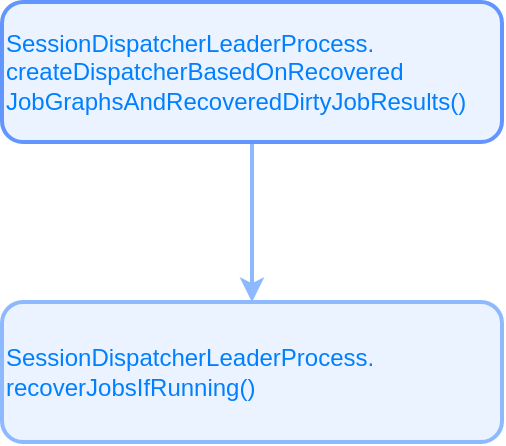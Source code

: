 <mxfile version="20.1.4" type="github">
  <diagram id="C5RBs43oDa-KdzZeNtuy" name="Page-1">
    <mxGraphModel dx="1422" dy="762" grid="1" gridSize="10" guides="1" tooltips="1" connect="1" arrows="1" fold="1" page="1" pageScale="1" pageWidth="827" pageHeight="1169" math="0" shadow="0">
      <root>
        <mxCell id="WIyWlLk6GJQsqaUBKTNV-0" />
        <mxCell id="WIyWlLk6GJQsqaUBKTNV-1" parent="WIyWlLk6GJQsqaUBKTNV-0" />
        <mxCell id="B7HNf2a2jgd1WP8cKd5H-3" value="" style="edgeStyle=orthogonalEdgeStyle;rounded=0;orthogonalLoop=1;jettySize=auto;html=1;fontColor=#007FFF;strokeColor=#8DB9FF;strokeWidth=2;" edge="1" parent="WIyWlLk6GJQsqaUBKTNV-1" source="B7HNf2a2jgd1WP8cKd5H-0" target="B7HNf2a2jgd1WP8cKd5H-2">
          <mxGeometry relative="1" as="geometry" />
        </mxCell>
        <mxCell id="B7HNf2a2jgd1WP8cKd5H-0" value="&lt;font color=&quot;#007fff&quot;&gt;SessionDispatcherLeaderProcess.&lt;br&gt;createDispatcherBasedOnRecovered&lt;br&gt;JobGraphsAndRecoveredDirtyJobResults()&lt;/font&gt;" style="rounded=1;whiteSpace=wrap;html=1;align=left;fillColor=#EAF3FF;strokeColor=#6295FE;strokeWidth=2;" vertex="1" parent="WIyWlLk6GJQsqaUBKTNV-1">
          <mxGeometry x="120" y="60" width="250" height="70" as="geometry" />
        </mxCell>
        <mxCell id="B7HNf2a2jgd1WP8cKd5H-2" value="&lt;font color=&quot;#007fff&quot;&gt;SessionDispatcherLeaderProcess.&lt;br&gt;recoverJobsIfRunning()&lt;br&gt;&lt;/font&gt;" style="rounded=1;whiteSpace=wrap;html=1;align=left;fillColor=#EAF3FF;strokeColor=#8DB9FF;strokeWidth=2;" vertex="1" parent="WIyWlLk6GJQsqaUBKTNV-1">
          <mxGeometry x="120" y="210" width="250" height="70" as="geometry" />
        </mxCell>
      </root>
    </mxGraphModel>
  </diagram>
</mxfile>
